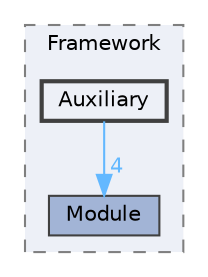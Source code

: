 digraph "D:/Peridyno/peridyno/src/Framework/Auxiliary"
{
 // LATEX_PDF_SIZE
  bgcolor="transparent";
  edge [fontname=Helvetica,fontsize=10,labelfontname=Helvetica,labelfontsize=10];
  node [fontname=Helvetica,fontsize=10,shape=box,height=0.2,width=0.4];
  compound=true
  subgraph clusterdir_72c161997c5186b0a4bbf39a44809cf4 {
    graph [ bgcolor="#edf0f7", pencolor="grey50", label="Framework", fontname=Helvetica,fontsize=10 style="filled,dashed", URL="dir_72c161997c5186b0a4bbf39a44809cf4.html",tooltip=""]
  dir_5b757dcf9802407032b978ab74c9bbfb [label="Module", fillcolor="#a2b4d6", color="grey25", style="filled", URL="dir_5b757dcf9802407032b978ab74c9bbfb.html",tooltip=""];
  dir_fb40cf1138d151a60d987eefcee7bb4a [label="Auxiliary", fillcolor="#edf0f7", color="grey25", style="filled,bold", URL="dir_fb40cf1138d151a60d987eefcee7bb4a.html",tooltip=""];
  }
  dir_fb40cf1138d151a60d987eefcee7bb4a->dir_5b757dcf9802407032b978ab74c9bbfb [headlabel="4", labeldistance=1.5 headhref="dir_000005_000050.html" href="dir_000005_000050.html" color="steelblue1" fontcolor="steelblue1"];
}
